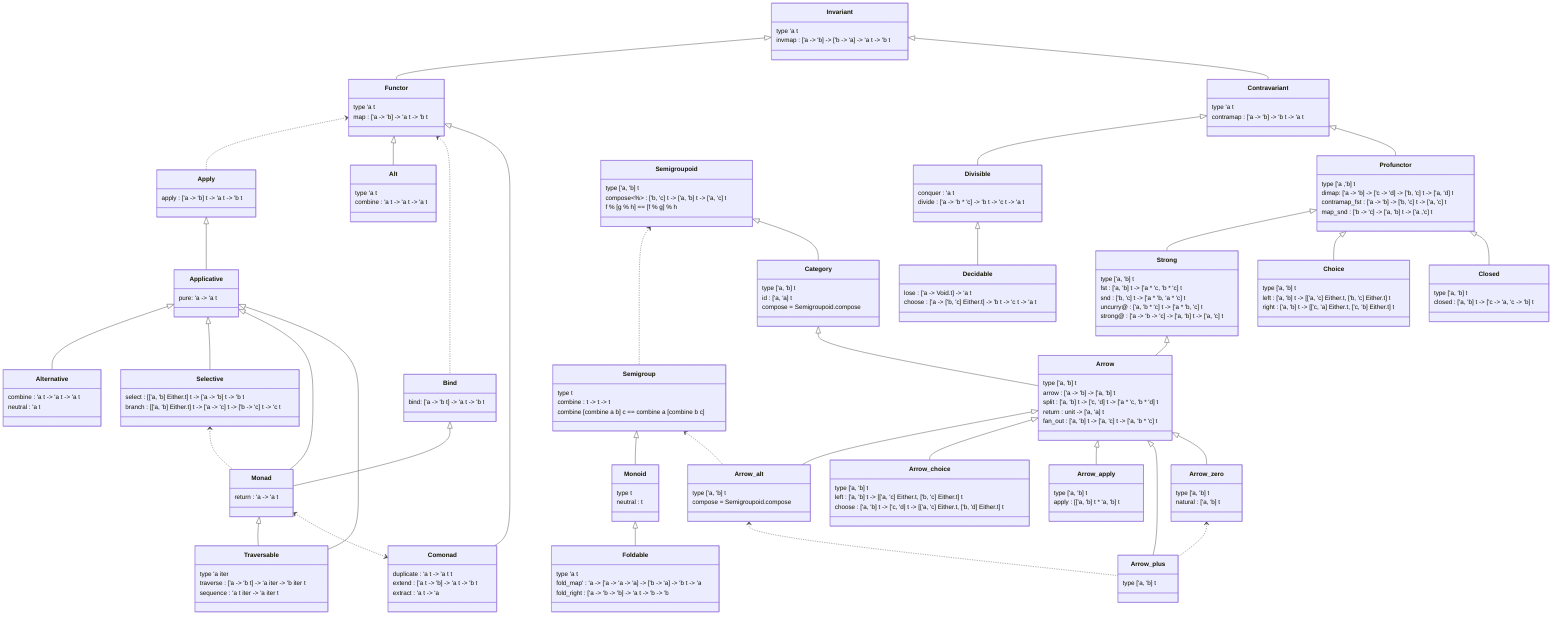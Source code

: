 classDiagram-v2
    %% Monoid hierarchy
    %% 

    class Semigroup {
        type t
        combine : t -> t -> t
        combine [combine a b] c == combine a [combine b c]
    }

    class Monoid {
        type t
        neutral : t
    }

    Semigroup <|-- Monoid

    %% Functor hierarchy
    %% 

    class Invariant {
        type 'a t
        invmap : ['a -> 'b] -> ['b -> 'a] -> 'a t -> 'b t
    }

    class Functor {
        type 'a t
        map : ['a -> 'b] -> 'a t -> 'b t
    }

    class Alt {
        type 'a t
        combine : 'a t -> 'a t -> 'a t
    }

    %%    map : ['a -> 'b] -> 'a t -> 'b t = Functor.map 
    %%    product : 'a t * 'b t -> ['a * 'b] t
    %%    lift2 : ['a -> 'b -> 'c] -> 'a t -> 'b t -> 'c t
    class Apply {
        apply : ['a -> 'b] t -> 'a t -> 'b t
    }

    class Applicative {
        pure: 'a -> 'a t
    }

    class Alternative {
        combine : 'a t -> 'a t -> 'a t
        neutral : 'a t
    }

    class Selective {
        select : [['a, 'b] Either.t] t -> ['a -> 'b] t -> 'b t
        branch : [['a, 'b] Either.t] t -> ['a -> 'c] t -> ['b -> 'c] t -> 'c t
    }

    %% map : ['a -> 'b] -> 'a t -> 'b t
    %% join : 'a t t -> 'a t
    class Bind {
        bind: ['a -> 'b t] -> 'a t -> 'b t
    }

    class Monad {
        return : 'a -> 'a t
    }

    
    class Foldable {
        type 'a t
        fold_map' : 'a -> ['a -> 'a -> 'a] -> ['b -> 'a] -> 'b t -> 'a
        fold_right : ['a -> 'b -> 'b] -> 'a t -> 'b -> 'b
    }

    %% traverse : Map each element of a structure to an action, evaluate these actions from left to right, and collect the results. *
    %% sequence : Evaluate each action in the structure from left to right, and collect the results
    class Traversable {
        type 'a iter
        traverse : ['a -> 'b t] -> 'a iter -> 'b iter t
        sequence : 'a t iter -> 'a iter t
    }

    %% map : ['a -> 'b] -> 'a t -> 'b t = Functor.map 
    class Comonad {
        duplicate : 'a t -> 'a t t
        extend : ['a t -> 'b] -> 'a t -> 'b t
        extract : 'a t -> 'a
    }

    Invariant <|-- Functor
    Functor <.. Apply
    Functor <|-- Alt
    Apply <|-- Applicative
    Applicative <|-- Alternative
    Applicative <|-- Selective
    Functor <.. Bind
    Bind <|-- Monad
    Applicative <|-- Monad
    Selective <.. Monad
    Applicative <|-- Traversable
    Monad <|-- Traversable
    Functor <|-- Comonad
    Monad <..> Comonad
    Monoid <|-- Foldable


    %% Contravariant functor hierarchy
    %% 

    class Contravariant {
        type 'a t
        contramap : ['a -> 'b] -> 'b t -> 'a t
    }

    class Divisible {
        conquer : 'a t
        divide : ['a -> 'b * 'c] -> 'b t -> 'c t -> 'a t
    }

    class Decidable {
        lose : ['a -> Void.t] -> 'a t
        choose : ['a -> ['b, 'c] Either.t] -> 'b t -> 'c t -> 'a t
    }

    
    Invariant <|-- Contravariant
    Contravariant <|-- Divisible
    Divisible <|-- Decidable

    %% Profunctor hierarchy
    %% 

    class Profunctor {
        type ['a ,'b] t
        dimap: ['a -> 'b] -> ['c -> 'd] -> ['b, 'c] t -> ['a, 'd] t
        contramap_fst : ['a -> 'b] -> ['b, 'c] t -> ['a, 'c] t
        map_snd : ['b -> 'c] -> ['a, 'b] t -> ['a ,'c] t
    }

    class Strong {
        type ['a, 'b] t
        fst : ['a, 'b] t -> ['a * 'c, 'b * 'c] t
        snd : ['b, 'c] t -> ['a * 'b, 'a * 'c] t
        uncurry@ : ['a, 'b * 'c] t -> ['a * 'b, 'c] t
        strong@ : ['a -> 'b -> 'c] -> ['a, 'b] t -> ['a, 'c] t
    }

    class Choice {
        type ['a, 'b] t
        left : ['a, 'b] t -> [['a, 'c] Either.t, ['b, 'c] Either.t] t
        right : ['a, 'b] t -> [['c, 'a] Either.t, ['c, 'b] Either.t] t
    }

    class Closed {
        type ['a, 'b] t
        closed : ['a, 'b] t -> ['c -> 'a, 'c -> 'b] t
    }

    Contravariant <|-- Profunctor    
    Profunctor <|-- Strong
    Profunctor <|-- Choice
    Profunctor <|-- Closed

    %% Arrow hierarchy
    %% 

    %% 半广群
    class Semigroupoid {
        type ['a, 'b] t
        compose<%> : ['b, 'c] t -> ['a, 'b] t -> ['a, 'c] t
        f % [g % h] == [f % g] % h
    }

    class Category {
        type ['a, 'b] t
        id : ['a, 'a] t
        compose = Semigroupoid.compose
    }

    class Arrow {
        type ['a, 'b] t
        arrow : ['a -> 'b] -> ['a, 'b] t
        split : ['a, 'b] t -> ['c, 'd] t -> ['a * 'c, 'b * 'd] t
        return : unit -> ['a, 'a] t
        fan_out : ['a, 'b] t -> ['a, 'c] t -> ['a, 'b * 'c] t
    }

    class Arrow_alt {
        type ['a, 'b] t
        compose = Semigroupoid.compose
    }

    %%  It is a kind of Selective in the arrow hierarchy.
    class Arrow_choice {
        type ['a, 'b] t
        left : ['a, 'b] t -> [['a, 'c] Either.t, ['b, 'c] Either.t] t
        choose : ['a, 'b] t -> ['c, 'd] t -> [['a, 'c] Either.t, ['b, 'd] Either.t] t
    }

    class Arrow_apply {
        type ['a, 'b] t
        apply : [['a, 'b] t * 'a, 'b] t
    }

    class Arrow_plus {
        type ['a, 'b] t
    }

    class Arrow_zero {
        type ['a, 'b] t
        natural : ['a, 'b] t
    }

    Semigroupoid <.. Semigroup
    Semigroupoid <|-- Category
    Category <|-- Arrow
    Strong <|-- Arrow

    Arrow <|-- Arrow_alt
    Arrow <|-- Arrow_choice
    Arrow <|-- Arrow_apply
    Arrow <|-- Arrow_plus
    Arrow <|-- Arrow_zero

    Semigroup <.. Arrow_alt
    Arrow_alt <.. Arrow_plus
    Arrow_zero <.. Arrow_plus